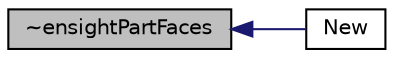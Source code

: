 digraph "~ensightPartFaces"
{
  bgcolor="transparent";
  edge [fontname="Helvetica",fontsize="10",labelfontname="Helvetica",labelfontsize="10"];
  node [fontname="Helvetica",fontsize="10",shape=record];
  rankdir="LR";
  Node330 [label="~ensightPartFaces",height=0.2,width=0.4,color="black", fillcolor="grey75", style="filled", fontcolor="black"];
  Node330 -> Node331 [dir="back",color="midnightblue",fontsize="10",style="solid",fontname="Helvetica"];
  Node331 [label="New",height=0.2,width=0.4,color="black",URL="$a22057.html#a01e4bc01a450823337184c69ca265835",tooltip="Reconstruct part characteristics on freestore from Istream. "];
}
